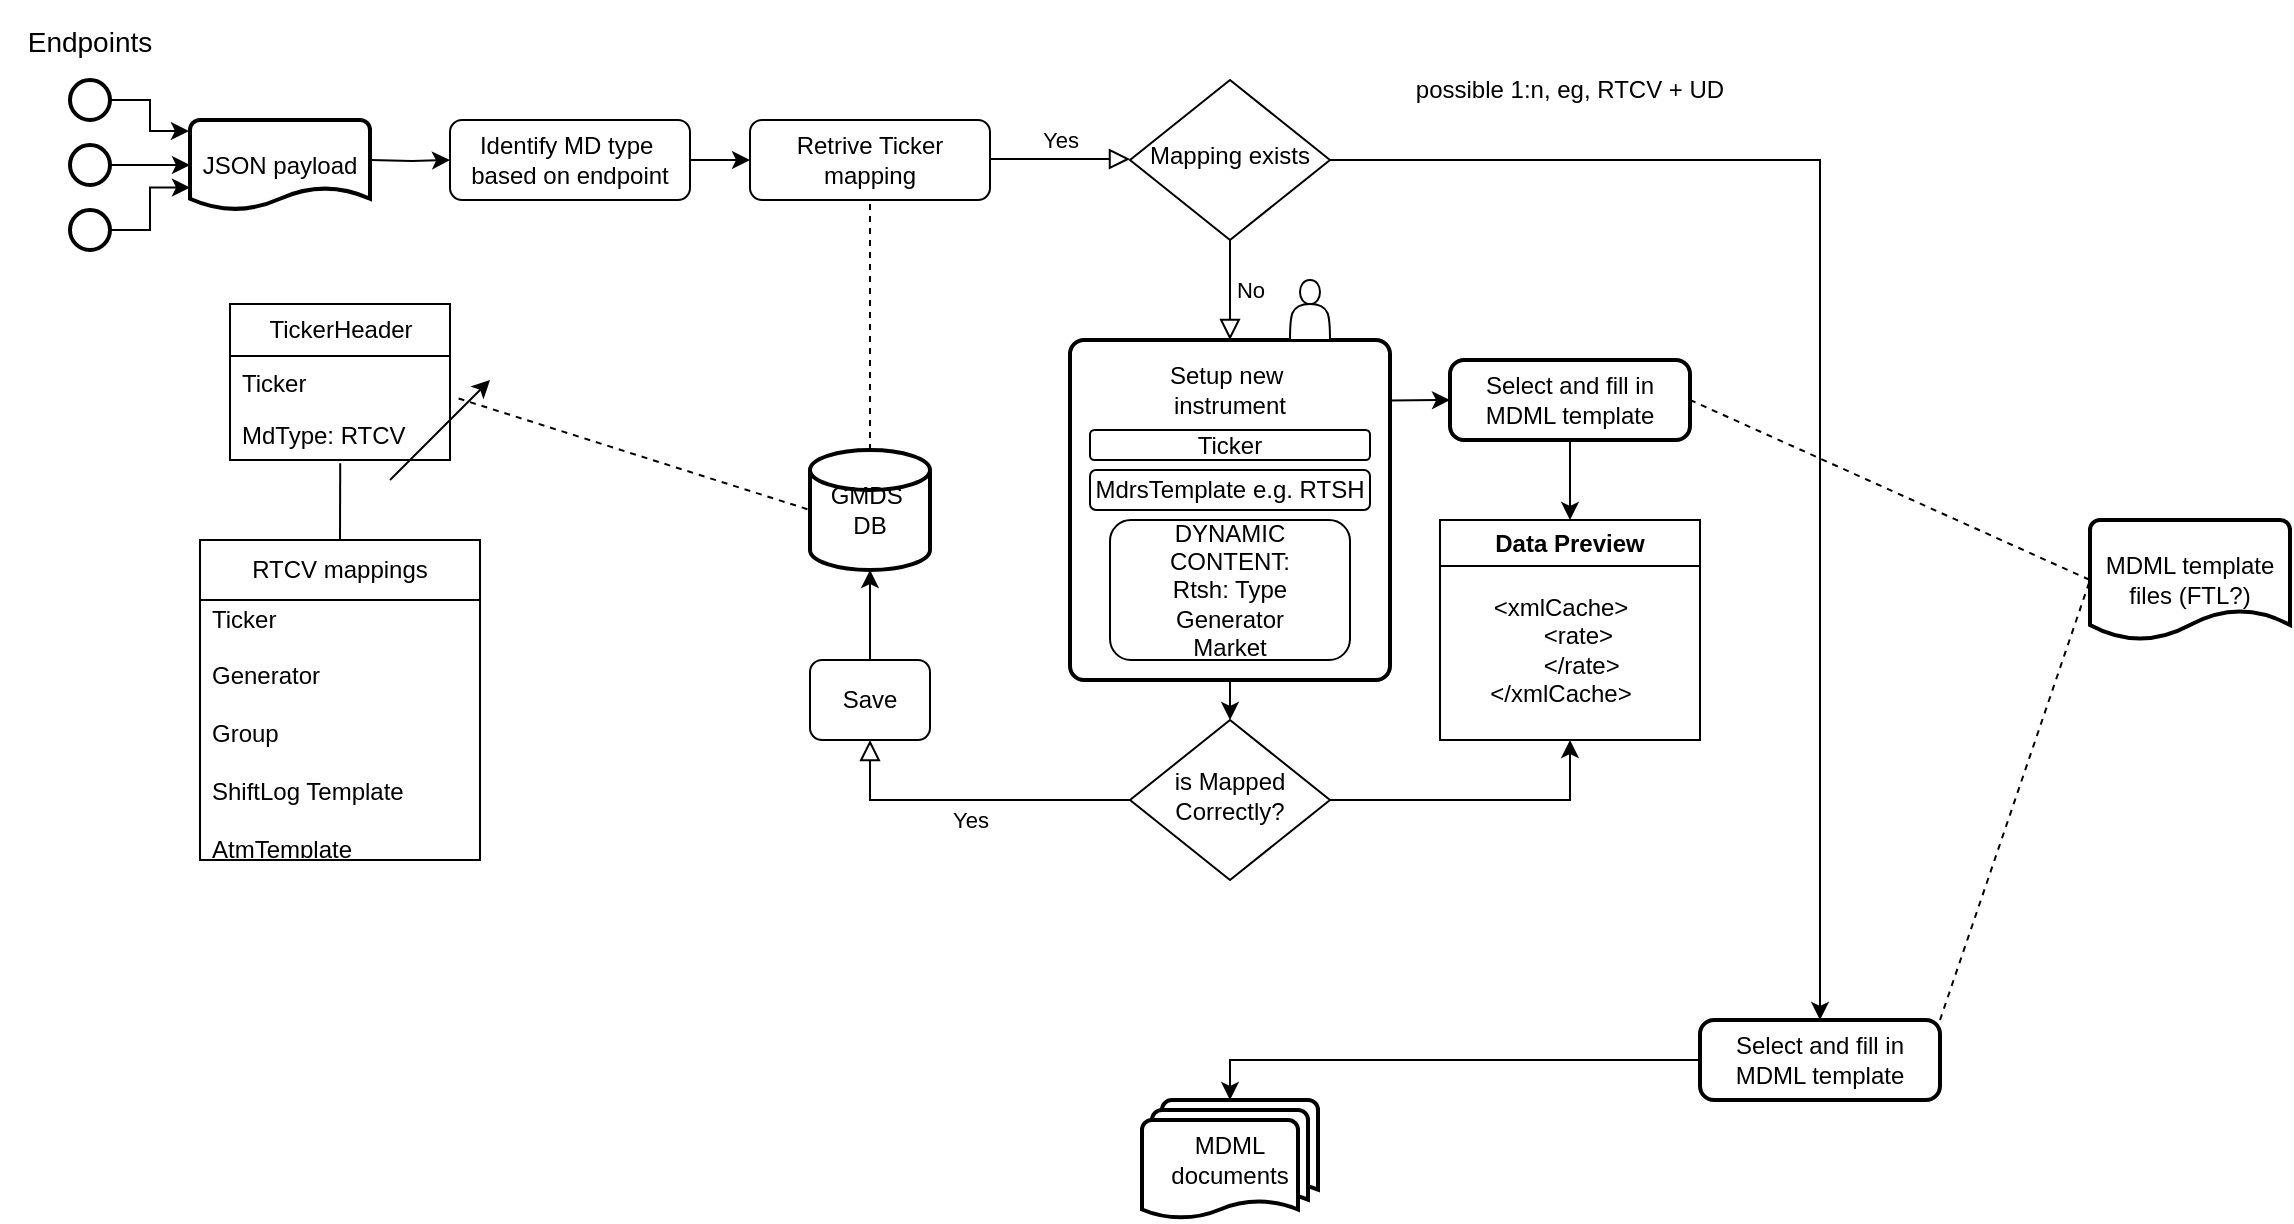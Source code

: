 <mxfile version="26.2.14">
  <diagram id="C5RBs43oDa-KdzZeNtuy" name="Page-1">
    <mxGraphModel dx="2284" dy="1963" grid="1" gridSize="10" guides="1" tooltips="1" connect="1" arrows="1" fold="1" page="1" pageScale="1" pageWidth="827" pageHeight="1169" math="0" shadow="0">
      <root>
        <mxCell id="WIyWlLk6GJQsqaUBKTNV-0" />
        <mxCell id="WIyWlLk6GJQsqaUBKTNV-1" parent="WIyWlLk6GJQsqaUBKTNV-0" />
        <mxCell id="0x4GOvO5WbsecGbyz3oT-88" style="edgeStyle=orthogonalEdgeStyle;rounded=0;orthogonalLoop=1;jettySize=auto;html=1;exitX=1;exitY=0.5;exitDx=0;exitDy=0;" parent="WIyWlLk6GJQsqaUBKTNV-1" target="0x4GOvO5WbsecGbyz3oT-86" edge="1">
          <mxGeometry relative="1" as="geometry">
            <mxPoint x="20" y="70" as="sourcePoint" />
          </mxGeometry>
        </mxCell>
        <mxCell id="0x4GOvO5WbsecGbyz3oT-65" style="edgeStyle=orthogonalEdgeStyle;rounded=0;orthogonalLoop=1;jettySize=auto;html=1;exitX=0.5;exitY=1;exitDx=0;exitDy=0;entryX=0.5;entryY=0;entryDx=0;entryDy=0;" parent="WIyWlLk6GJQsqaUBKTNV-1" source="0x4GOvO5WbsecGbyz3oT-0" target="0x4GOvO5WbsecGbyz3oT-64" edge="1">
          <mxGeometry relative="1" as="geometry" />
        </mxCell>
        <mxCell id="0x4GOvO5WbsecGbyz3oT-0" value="" style="rounded=1;whiteSpace=wrap;html=1;absoluteArcSize=1;arcSize=14;strokeWidth=2;align=center;" parent="WIyWlLk6GJQsqaUBKTNV-1" vertex="1">
          <mxGeometry x="370" y="160" width="160" height="170" as="geometry" />
        </mxCell>
        <mxCell id="0x4GOvO5WbsecGbyz3oT-3" value="GMDS&amp;nbsp;&lt;div&gt;DB&lt;/div&gt;" style="strokeWidth=2;html=1;shape=mxgraph.flowchart.database;whiteSpace=wrap;" parent="WIyWlLk6GJQsqaUBKTNV-1" vertex="1">
          <mxGeometry x="240" y="215" width="60" height="60" as="geometry" />
        </mxCell>
        <mxCell id="0x4GOvO5WbsecGbyz3oT-4" value="Yes" style="edgeStyle=orthogonalEdgeStyle;rounded=0;html=1;jettySize=auto;orthogonalLoop=1;fontSize=11;endArrow=block;endFill=0;endSize=8;strokeWidth=1;shadow=0;labelBackgroundColor=none;exitX=1;exitY=0.5;exitDx=0;exitDy=0;" parent="WIyWlLk6GJQsqaUBKTNV-1" edge="1">
          <mxGeometry y="10" relative="1" as="geometry">
            <mxPoint as="offset" />
            <mxPoint x="330" y="69.5" as="sourcePoint" />
            <mxPoint x="400" y="69.5" as="targetPoint" />
          </mxGeometry>
        </mxCell>
        <mxCell id="0x4GOvO5WbsecGbyz3oT-5" value="No" style="edgeStyle=orthogonalEdgeStyle;rounded=0;html=1;jettySize=auto;orthogonalLoop=1;fontSize=11;endArrow=block;endFill=0;endSize=8;strokeWidth=1;shadow=0;labelBackgroundColor=none;exitX=0.5;exitY=1;exitDx=0;exitDy=0;entryX=0.5;entryY=0;entryDx=0;entryDy=0;" parent="WIyWlLk6GJQsqaUBKTNV-1" source="0x4GOvO5WbsecGbyz3oT-6" target="0x4GOvO5WbsecGbyz3oT-0" edge="1">
          <mxGeometry y="10" relative="1" as="geometry">
            <mxPoint as="offset" />
            <mxPoint x="260" y="110" as="sourcePoint" />
            <mxPoint x="260" y="160" as="targetPoint" />
          </mxGeometry>
        </mxCell>
        <mxCell id="0x4GOvO5WbsecGbyz3oT-46" style="edgeStyle=orthogonalEdgeStyle;rounded=0;orthogonalLoop=1;jettySize=auto;html=1;exitX=1;exitY=0.5;exitDx=0;exitDy=0;" parent="WIyWlLk6GJQsqaUBKTNV-1" source="0x4GOvO5WbsecGbyz3oT-6" target="0x4GOvO5WbsecGbyz3oT-10" edge="1">
          <mxGeometry relative="1" as="geometry" />
        </mxCell>
        <mxCell id="0x4GOvO5WbsecGbyz3oT-6" value="Mapping exists" style="rhombus;whiteSpace=wrap;html=1;shadow=0;fontFamily=Helvetica;fontSize=12;align=center;strokeWidth=1;spacing=6;spacingTop=-4;" parent="WIyWlLk6GJQsqaUBKTNV-1" vertex="1">
          <mxGeometry x="400" y="30" width="100" height="80" as="geometry" />
        </mxCell>
        <mxCell id="0x4GOvO5WbsecGbyz3oT-7" value="Retrive Ticker mapping" style="rounded=1;whiteSpace=wrap;html=1;fontSize=12;glass=0;strokeWidth=1;shadow=0;" parent="WIyWlLk6GJQsqaUBKTNV-1" vertex="1">
          <mxGeometry x="210" y="50" width="120" height="40" as="geometry" />
        </mxCell>
        <mxCell id="0x4GOvO5WbsecGbyz3oT-8" value="" style="endArrow=none;dashed=1;html=1;rounded=0;exitX=0.5;exitY=0;exitDx=0;exitDy=0;exitPerimeter=0;entryX=0.5;entryY=1;entryDx=0;entryDy=0;" parent="WIyWlLk6GJQsqaUBKTNV-1" source="0x4GOvO5WbsecGbyz3oT-3" target="0x4GOvO5WbsecGbyz3oT-7" edge="1">
          <mxGeometry width="50" height="50" relative="1" as="geometry">
            <mxPoint x="390" y="320" as="sourcePoint" />
            <mxPoint x="440" y="270" as="targetPoint" />
          </mxGeometry>
        </mxCell>
        <mxCell id="0x4GOvO5WbsecGbyz3oT-9" value="" style="shape=actor;whiteSpace=wrap;html=1;" parent="WIyWlLk6GJQsqaUBKTNV-1" vertex="1">
          <mxGeometry x="480" y="130" width="20" height="30" as="geometry" />
        </mxCell>
        <mxCell id="0x4GOvO5WbsecGbyz3oT-10" value="Select and fill in MDML template" style="rounded=1;whiteSpace=wrap;html=1;absoluteArcSize=1;arcSize=14;strokeWidth=2;" parent="WIyWlLk6GJQsqaUBKTNV-1" vertex="1">
          <mxGeometry x="685" y="500" width="120" height="40" as="geometry" />
        </mxCell>
        <mxCell id="0x4GOvO5WbsecGbyz3oT-12" value="Setup new&amp;nbsp;&lt;div&gt;instrument&lt;/div&gt;" style="text;html=1;align=center;verticalAlign=middle;whiteSpace=wrap;rounded=0;" parent="WIyWlLk6GJQsqaUBKTNV-1" vertex="1">
          <mxGeometry x="410" y="170" width="80" height="30" as="geometry" />
        </mxCell>
        <mxCell id="0x4GOvO5WbsecGbyz3oT-13" value="TickerHeader" style="swimlane;fontStyle=0;childLayout=stackLayout;horizontal=1;startSize=26;fillColor=none;horizontalStack=0;resizeParent=1;resizeParentMax=0;resizeLast=0;collapsible=1;marginBottom=0;html=1;" parent="WIyWlLk6GJQsqaUBKTNV-1" vertex="1">
          <mxGeometry x="-50" y="142" width="110" height="78" as="geometry" />
        </mxCell>
        <mxCell id="0x4GOvO5WbsecGbyz3oT-14" value="Ticker" style="text;strokeColor=none;fillColor=none;align=left;verticalAlign=top;spacingLeft=4;spacingRight=4;overflow=hidden;rotatable=0;points=[[0,0.5],[1,0.5]];portConstraint=eastwest;whiteSpace=wrap;html=1;" parent="0x4GOvO5WbsecGbyz3oT-13" vertex="1">
          <mxGeometry y="26" width="110" height="26" as="geometry" />
        </mxCell>
        <mxCell id="0x4GOvO5WbsecGbyz3oT-15" value="MdType: RTCV" style="text;strokeColor=none;fillColor=none;align=left;verticalAlign=top;spacingLeft=4;spacingRight=4;overflow=hidden;rotatable=0;points=[[0,0.5],[1,0.5]];portConstraint=eastwest;whiteSpace=wrap;html=1;" parent="0x4GOvO5WbsecGbyz3oT-13" vertex="1">
          <mxGeometry y="52" width="110" height="26" as="geometry" />
        </mxCell>
        <mxCell id="0x4GOvO5WbsecGbyz3oT-20" value="RTCV mappings" style="swimlane;fontStyle=0;childLayout=stackLayout;horizontal=1;startSize=30;horizontalStack=0;resizeParent=1;resizeParentMax=0;resizeLast=0;collapsible=1;marginBottom=0;whiteSpace=wrap;html=1;" parent="WIyWlLk6GJQsqaUBKTNV-1" vertex="1">
          <mxGeometry x="-65" y="260" width="140" height="160" as="geometry" />
        </mxCell>
        <mxCell id="0x4GOvO5WbsecGbyz3oT-21" value="Ticker&lt;div&gt;&lt;br&gt;&lt;/div&gt;&lt;div&gt;Generator&lt;/div&gt;&lt;div&gt;&lt;br&gt;&lt;/div&gt;&lt;div&gt;Group&lt;/div&gt;&lt;div&gt;&lt;br&gt;&lt;/div&gt;&lt;div&gt;ShiftLog Template&lt;br&gt;&lt;br&gt;AtmTemplate&lt;/div&gt;&lt;div&gt;&lt;br&gt;&lt;/div&gt;&lt;div&gt;&lt;br&gt;&lt;/div&gt;" style="text;strokeColor=none;fillColor=none;align=left;verticalAlign=middle;spacingLeft=4;spacingRight=4;overflow=hidden;points=[[0,0.5],[1,0.5]];portConstraint=eastwest;rotatable=0;whiteSpace=wrap;html=1;" parent="0x4GOvO5WbsecGbyz3oT-20" vertex="1">
          <mxGeometry y="30" width="140" height="130" as="geometry" />
        </mxCell>
        <mxCell id="0x4GOvO5WbsecGbyz3oT-37" value="" style="endArrow=none;dashed=1;html=1;rounded=0;exitX=1.039;exitY=0.817;exitDx=0;exitDy=0;exitPerimeter=0;entryX=0;entryY=0.5;entryDx=0;entryDy=0;entryPerimeter=0;" parent="WIyWlLk6GJQsqaUBKTNV-1" source="0x4GOvO5WbsecGbyz3oT-14" target="0x4GOvO5WbsecGbyz3oT-3" edge="1">
          <mxGeometry width="50" height="50" relative="1" as="geometry">
            <mxPoint x="520" y="360" as="sourcePoint" />
            <mxPoint x="570" y="310" as="targetPoint" />
          </mxGeometry>
        </mxCell>
        <mxCell id="0x4GOvO5WbsecGbyz3oT-38" value="" style="endArrow=none;html=1;rounded=0;exitX=0.5;exitY=0;exitDx=0;exitDy=0;entryX=0.501;entryY=1.064;entryDx=0;entryDy=0;entryPerimeter=0;" parent="WIyWlLk6GJQsqaUBKTNV-1" source="0x4GOvO5WbsecGbyz3oT-20" target="0x4GOvO5WbsecGbyz3oT-15" edge="1">
          <mxGeometry width="50" height="50" relative="1" as="geometry">
            <mxPoint x="520" y="360" as="sourcePoint" />
            <mxPoint x="570" y="310" as="targetPoint" />
          </mxGeometry>
        </mxCell>
        <mxCell id="0x4GOvO5WbsecGbyz3oT-39" value="Ticker" style="rounded=1;whiteSpace=wrap;html=1;" parent="WIyWlLk6GJQsqaUBKTNV-1" vertex="1">
          <mxGeometry x="380" y="205" width="140" height="15" as="geometry" />
        </mxCell>
        <mxCell id="0x4GOvO5WbsecGbyz3oT-42" value="DYNAMIC CONTENT:&lt;br&gt;Rtsh: Type&lt;br&gt;Generator&lt;br&gt;Market" style="rounded=1;whiteSpace=wrap;html=1;" parent="WIyWlLk6GJQsqaUBKTNV-1" vertex="1">
          <mxGeometry x="390" y="250" width="120" height="70" as="geometry" />
        </mxCell>
        <mxCell id="0x4GOvO5WbsecGbyz3oT-43" value="MdrsTemplate e.g. RTSH" style="rounded=1;whiteSpace=wrap;html=1;" parent="WIyWlLk6GJQsqaUBKTNV-1" vertex="1">
          <mxGeometry x="380" y="225" width="140" height="20" as="geometry" />
        </mxCell>
        <mxCell id="0x4GOvO5WbsecGbyz3oT-51" value="possible 1:n, eg, RTCV + UD" style="text;html=1;align=center;verticalAlign=middle;whiteSpace=wrap;rounded=0;" parent="WIyWlLk6GJQsqaUBKTNV-1" vertex="1">
          <mxGeometry x="540" y="20" width="160" height="30" as="geometry" />
        </mxCell>
        <mxCell id="0x4GOvO5WbsecGbyz3oT-53" value="Select and fill in MDML template" style="rounded=1;whiteSpace=wrap;html=1;absoluteArcSize=1;arcSize=14;strokeWidth=2;" parent="WIyWlLk6GJQsqaUBKTNV-1" vertex="1">
          <mxGeometry x="560" y="170" width="120" height="40" as="geometry" />
        </mxCell>
        <mxCell id="0x4GOvO5WbsecGbyz3oT-56" value="" style="endArrow=classic;html=1;rounded=0;entryX=0;entryY=0.5;entryDx=0;entryDy=0;exitX=0.999;exitY=0.178;exitDx=0;exitDy=0;exitPerimeter=0;" parent="WIyWlLk6GJQsqaUBKTNV-1" source="0x4GOvO5WbsecGbyz3oT-0" target="0x4GOvO5WbsecGbyz3oT-53" edge="1">
          <mxGeometry width="50" height="50" relative="1" as="geometry">
            <mxPoint x="470" y="260" as="sourcePoint" />
            <mxPoint x="520" y="210" as="targetPoint" />
          </mxGeometry>
        </mxCell>
        <mxCell id="0x4GOvO5WbsecGbyz3oT-59" value="Data Preview" style="swimlane;whiteSpace=wrap;html=1;" parent="WIyWlLk6GJQsqaUBKTNV-1" vertex="1">
          <mxGeometry x="555" y="250" width="130" height="110" as="geometry" />
        </mxCell>
        <mxCell id="0x4GOvO5WbsecGbyz3oT-60" value="&lt;span style=&quot;text-align: left; text-wrap-mode: wrap;&quot;&gt;&amp;lt;xmlCache&amp;gt;&lt;/span&gt;&lt;div style=&quot;text-align: left; text-wrap-mode: wrap;&quot;&gt;&lt;span style=&quot;white-space: pre;&quot;&gt;&#x9;&lt;/span&gt;&amp;lt;rate&amp;gt;&lt;/div&gt;&lt;div style=&quot;text-align: left; text-wrap-mode: wrap;&quot;&gt;&lt;span style=&quot;white-space: pre;&quot;&gt;&#x9;&lt;/span&gt;&amp;lt;/rate&amp;gt;&lt;br&gt;&amp;lt;/xmlCache&amp;gt;&lt;/div&gt;" style="text;html=1;align=center;verticalAlign=middle;resizable=0;points=[];autosize=1;strokeColor=none;fillColor=none;" parent="0x4GOvO5WbsecGbyz3oT-59" vertex="1">
          <mxGeometry x="15" y="30" width="90" height="70" as="geometry" />
        </mxCell>
        <mxCell id="0x4GOvO5WbsecGbyz3oT-61" value="" style="endArrow=classic;html=1;rounded=0;exitX=0.5;exitY=1;exitDx=0;exitDy=0;entryX=0.5;entryY=0;entryDx=0;entryDy=0;" parent="WIyWlLk6GJQsqaUBKTNV-1" source="0x4GOvO5WbsecGbyz3oT-53" target="0x4GOvO5WbsecGbyz3oT-59" edge="1">
          <mxGeometry width="50" height="50" relative="1" as="geometry">
            <mxPoint x="480" y="350" as="sourcePoint" />
            <mxPoint x="530" y="300" as="targetPoint" />
          </mxGeometry>
        </mxCell>
        <mxCell id="0x4GOvO5WbsecGbyz3oT-75" style="edgeStyle=orthogonalEdgeStyle;rounded=0;orthogonalLoop=1;jettySize=auto;html=1;exitX=1;exitY=0.5;exitDx=0;exitDy=0;entryX=0.5;entryY=1;entryDx=0;entryDy=0;" parent="WIyWlLk6GJQsqaUBKTNV-1" source="0x4GOvO5WbsecGbyz3oT-64" target="0x4GOvO5WbsecGbyz3oT-59" edge="1">
          <mxGeometry relative="1" as="geometry" />
        </mxCell>
        <mxCell id="0x4GOvO5WbsecGbyz3oT-64" value="is Mapped Correctly?" style="rhombus;whiteSpace=wrap;html=1;shadow=0;fontFamily=Helvetica;fontSize=12;align=center;strokeWidth=1;spacing=6;spacingTop=-4;" parent="WIyWlLk6GJQsqaUBKTNV-1" vertex="1">
          <mxGeometry x="400" y="350" width="100" height="80" as="geometry" />
        </mxCell>
        <mxCell id="0x4GOvO5WbsecGbyz3oT-68" value="Yes" style="edgeStyle=orthogonalEdgeStyle;rounded=0;html=1;jettySize=auto;orthogonalLoop=1;fontSize=11;endArrow=block;endFill=0;endSize=8;strokeWidth=1;shadow=0;labelBackgroundColor=none;exitX=0;exitY=0.5;exitDx=0;exitDy=0;entryX=0.5;entryY=1;entryDx=0;entryDy=0;" parent="WIyWlLk6GJQsqaUBKTNV-1" source="0x4GOvO5WbsecGbyz3oT-64" target="0x4GOvO5WbsecGbyz3oT-69" edge="1">
          <mxGeometry y="10" relative="1" as="geometry">
            <mxPoint as="offset" />
            <mxPoint x="340" y="79.5" as="sourcePoint" />
            <mxPoint x="270" y="370" as="targetPoint" />
            <Array as="points">
              <mxPoint x="270" y="390" />
            </Array>
          </mxGeometry>
        </mxCell>
        <mxCell id="0x4GOvO5WbsecGbyz3oT-69" value="Save" style="rounded=1;whiteSpace=wrap;html=1;fontSize=12;glass=0;strokeWidth=1;shadow=0;" parent="WIyWlLk6GJQsqaUBKTNV-1" vertex="1">
          <mxGeometry x="240" y="320" width="60" height="40" as="geometry" />
        </mxCell>
        <mxCell id="0x4GOvO5WbsecGbyz3oT-76" style="edgeStyle=orthogonalEdgeStyle;rounded=0;orthogonalLoop=1;jettySize=auto;html=1;exitX=0.5;exitY=0;exitDx=0;exitDy=0;entryX=0.5;entryY=1;entryDx=0;entryDy=0;entryPerimeter=0;" parent="WIyWlLk6GJQsqaUBKTNV-1" source="0x4GOvO5WbsecGbyz3oT-69" target="0x4GOvO5WbsecGbyz3oT-3" edge="1">
          <mxGeometry relative="1" as="geometry" />
        </mxCell>
        <mxCell id="0x4GOvO5WbsecGbyz3oT-77" value="MDML documents" style="strokeWidth=2;html=1;shape=mxgraph.flowchart.multi-document;whiteSpace=wrap;" parent="WIyWlLk6GJQsqaUBKTNV-1" vertex="1">
          <mxGeometry x="406" y="540" width="88" height="60" as="geometry" />
        </mxCell>
        <mxCell id="0x4GOvO5WbsecGbyz3oT-79" style="edgeStyle=orthogonalEdgeStyle;rounded=0;orthogonalLoop=1;jettySize=auto;html=1;exitX=0;exitY=0.5;exitDx=0;exitDy=0;entryX=0.5;entryY=0;entryDx=0;entryDy=0;entryPerimeter=0;" parent="WIyWlLk6GJQsqaUBKTNV-1" source="0x4GOvO5WbsecGbyz3oT-10" target="0x4GOvO5WbsecGbyz3oT-77" edge="1">
          <mxGeometry relative="1" as="geometry" />
        </mxCell>
        <mxCell id="0x4GOvO5WbsecGbyz3oT-80" value="MDML template files (FTL?)" style="strokeWidth=2;html=1;shape=mxgraph.flowchart.document2;whiteSpace=wrap;size=0.25;" parent="WIyWlLk6GJQsqaUBKTNV-1" vertex="1">
          <mxGeometry x="880" y="250" width="100" height="60" as="geometry" />
        </mxCell>
        <mxCell id="0x4GOvO5WbsecGbyz3oT-84" value="" style="endArrow=none;dashed=1;html=1;rounded=0;exitX=1;exitY=0.5;exitDx=0;exitDy=0;entryX=0;entryY=0.5;entryDx=0;entryDy=0;entryPerimeter=0;" parent="WIyWlLk6GJQsqaUBKTNV-1" source="0x4GOvO5WbsecGbyz3oT-53" target="0x4GOvO5WbsecGbyz3oT-80" edge="1">
          <mxGeometry width="50" height="50" relative="1" as="geometry">
            <mxPoint x="830" y="340" as="sourcePoint" />
            <mxPoint x="880" y="290" as="targetPoint" />
          </mxGeometry>
        </mxCell>
        <mxCell id="0x4GOvO5WbsecGbyz3oT-85" value="" style="endArrow=none;dashed=1;html=1;rounded=0;exitX=1;exitY=0;exitDx=0;exitDy=0;entryX=0;entryY=0.5;entryDx=0;entryDy=0;entryPerimeter=0;" parent="WIyWlLk6GJQsqaUBKTNV-1" source="0x4GOvO5WbsecGbyz3oT-10" target="0x4GOvO5WbsecGbyz3oT-80" edge="1">
          <mxGeometry width="50" height="50" relative="1" as="geometry">
            <mxPoint x="520" y="350" as="sourcePoint" />
            <mxPoint x="570" y="300" as="targetPoint" />
          </mxGeometry>
        </mxCell>
        <mxCell id="0x4GOvO5WbsecGbyz3oT-87" style="edgeStyle=orthogonalEdgeStyle;rounded=0;orthogonalLoop=1;jettySize=auto;html=1;exitX=1;exitY=0.5;exitDx=0;exitDy=0;" parent="WIyWlLk6GJQsqaUBKTNV-1" source="0x4GOvO5WbsecGbyz3oT-86" target="0x4GOvO5WbsecGbyz3oT-7" edge="1">
          <mxGeometry relative="1" as="geometry" />
        </mxCell>
        <mxCell id="0x4GOvO5WbsecGbyz3oT-86" value="Identify MD type&amp;nbsp;&lt;div&gt;based on endpoint&lt;/div&gt;" style="rounded=1;whiteSpace=wrap;html=1;fontSize=12;glass=0;strokeWidth=1;shadow=0;" parent="WIyWlLk6GJQsqaUBKTNV-1" vertex="1">
          <mxGeometry x="60" y="50" width="120" height="40" as="geometry" />
        </mxCell>
        <mxCell id="9DSmVj3D1iFuPZVuQI_9-2" value="" style="strokeWidth=2;html=1;shape=mxgraph.flowchart.start_2;whiteSpace=wrap;" vertex="1" parent="WIyWlLk6GJQsqaUBKTNV-1">
          <mxGeometry x="-130" y="30" width="20" height="20" as="geometry" />
        </mxCell>
        <mxCell id="9DSmVj3D1iFuPZVuQI_9-5" value="" style="strokeWidth=2;html=1;shape=mxgraph.flowchart.start_2;whiteSpace=wrap;" vertex="1" parent="WIyWlLk6GJQsqaUBKTNV-1">
          <mxGeometry x="-130" y="62.5" width="20" height="20" as="geometry" />
        </mxCell>
        <mxCell id="9DSmVj3D1iFuPZVuQI_9-6" value="" style="strokeWidth=2;html=1;shape=mxgraph.flowchart.start_2;whiteSpace=wrap;" vertex="1" parent="WIyWlLk6GJQsqaUBKTNV-1">
          <mxGeometry x="-130" y="95" width="20" height="20" as="geometry" />
        </mxCell>
        <mxCell id="9DSmVj3D1iFuPZVuQI_9-7" value="&lt;font style=&quot;font-size: 14px;&quot;&gt;Endpoints&lt;/font&gt;" style="text;html=1;align=center;verticalAlign=middle;whiteSpace=wrap;rounded=0;fontSize=18;rotation=0;" vertex="1" parent="WIyWlLk6GJQsqaUBKTNV-1">
          <mxGeometry x="-165" y="-10" width="90" height="40" as="geometry" />
        </mxCell>
        <mxCell id="9DSmVj3D1iFuPZVuQI_9-9" value="" style="endArrow=classic;html=1;rounded=0;" edge="1" parent="WIyWlLk6GJQsqaUBKTNV-1">
          <mxGeometry width="50" height="50" relative="1" as="geometry">
            <mxPoint x="30" y="230" as="sourcePoint" />
            <mxPoint x="80" y="180" as="targetPoint" />
          </mxGeometry>
        </mxCell>
        <mxCell id="9DSmVj3D1iFuPZVuQI_9-11" value="JSON payload" style="strokeWidth=2;html=1;shape=mxgraph.flowchart.document2;whiteSpace=wrap;size=0.25;" vertex="1" parent="WIyWlLk6GJQsqaUBKTNV-1">
          <mxGeometry x="-70" y="50" width="90" height="45" as="geometry" />
        </mxCell>
        <mxCell id="9DSmVj3D1iFuPZVuQI_9-13" style="edgeStyle=orthogonalEdgeStyle;rounded=0;orthogonalLoop=1;jettySize=auto;html=1;entryX=-0.006;entryY=0.123;entryDx=0;entryDy=0;entryPerimeter=0;" edge="1" parent="WIyWlLk6GJQsqaUBKTNV-1" source="9DSmVj3D1iFuPZVuQI_9-2" target="9DSmVj3D1iFuPZVuQI_9-11">
          <mxGeometry relative="1" as="geometry" />
        </mxCell>
        <mxCell id="9DSmVj3D1iFuPZVuQI_9-14" style="edgeStyle=orthogonalEdgeStyle;rounded=0;orthogonalLoop=1;jettySize=auto;html=1;exitX=1;exitY=0.5;exitDx=0;exitDy=0;exitPerimeter=0;entryX=0;entryY=0.5;entryDx=0;entryDy=0;entryPerimeter=0;" edge="1" parent="WIyWlLk6GJQsqaUBKTNV-1" source="9DSmVj3D1iFuPZVuQI_9-5" target="9DSmVj3D1iFuPZVuQI_9-11">
          <mxGeometry relative="1" as="geometry" />
        </mxCell>
        <mxCell id="9DSmVj3D1iFuPZVuQI_9-15" style="edgeStyle=orthogonalEdgeStyle;rounded=0;orthogonalLoop=1;jettySize=auto;html=1;exitX=1;exitY=0.5;exitDx=0;exitDy=0;exitPerimeter=0;entryX=0;entryY=0.75;entryDx=0;entryDy=0;entryPerimeter=0;" edge="1" parent="WIyWlLk6GJQsqaUBKTNV-1" source="9DSmVj3D1iFuPZVuQI_9-6" target="9DSmVj3D1iFuPZVuQI_9-11">
          <mxGeometry relative="1" as="geometry" />
        </mxCell>
      </root>
    </mxGraphModel>
  </diagram>
</mxfile>
